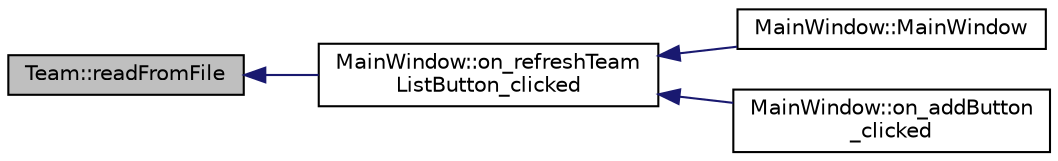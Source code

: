 digraph "Team::readFromFile"
{
  edge [fontname="Helvetica",fontsize="10",labelfontname="Helvetica",labelfontsize="10"];
  node [fontname="Helvetica",fontsize="10",shape=record];
  rankdir="LR";
  Node30 [label="Team::readFromFile",height=0.2,width=0.4,color="black", fillcolor="grey75", style="filled", fontcolor="black"];
  Node30 -> Node31 [dir="back",color="midnightblue",fontsize="10",style="solid",fontname="Helvetica"];
  Node31 [label="MainWindow::on_refreshTeam\lListButton_clicked",height=0.2,width=0.4,color="black", fillcolor="white", style="filled",URL="$class_main_window.html#a110f0b96d10c1b83dc434a09d988ffa0",tooltip="Refreshes the team list. "];
  Node31 -> Node32 [dir="back",color="midnightblue",fontsize="10",style="solid",fontname="Helvetica"];
  Node32 [label="MainWindow::MainWindow",height=0.2,width=0.4,color="black", fillcolor="white", style="filled",URL="$class_main_window.html#a8b244be8b7b7db1b08de2a2acb9409db",tooltip="Main window constructor. "];
  Node31 -> Node33 [dir="back",color="midnightblue",fontsize="10",style="solid",fontname="Helvetica"];
  Node33 [label="MainWindow::on_addButton\l_clicked",height=0.2,width=0.4,color="black", fillcolor="white", style="filled",URL="$class_main_window.html#a531054788b8045d4a745366b1b49a0a1",tooltip="Creates a new Team object. "];
}
